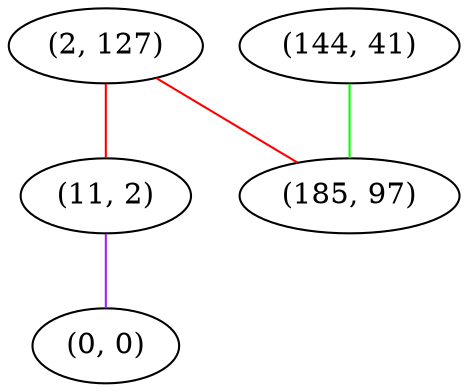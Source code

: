 graph "" {
"(2, 127)";
"(144, 41)";
"(11, 2)";
"(0, 0)";
"(185, 97)";
"(2, 127)" -- "(11, 2)"  [color=red, key=0, weight=1];
"(2, 127)" -- "(185, 97)"  [color=red, key=0, weight=1];
"(144, 41)" -- "(185, 97)"  [color=green, key=0, weight=2];
"(11, 2)" -- "(0, 0)"  [color=purple, key=0, weight=4];
}
